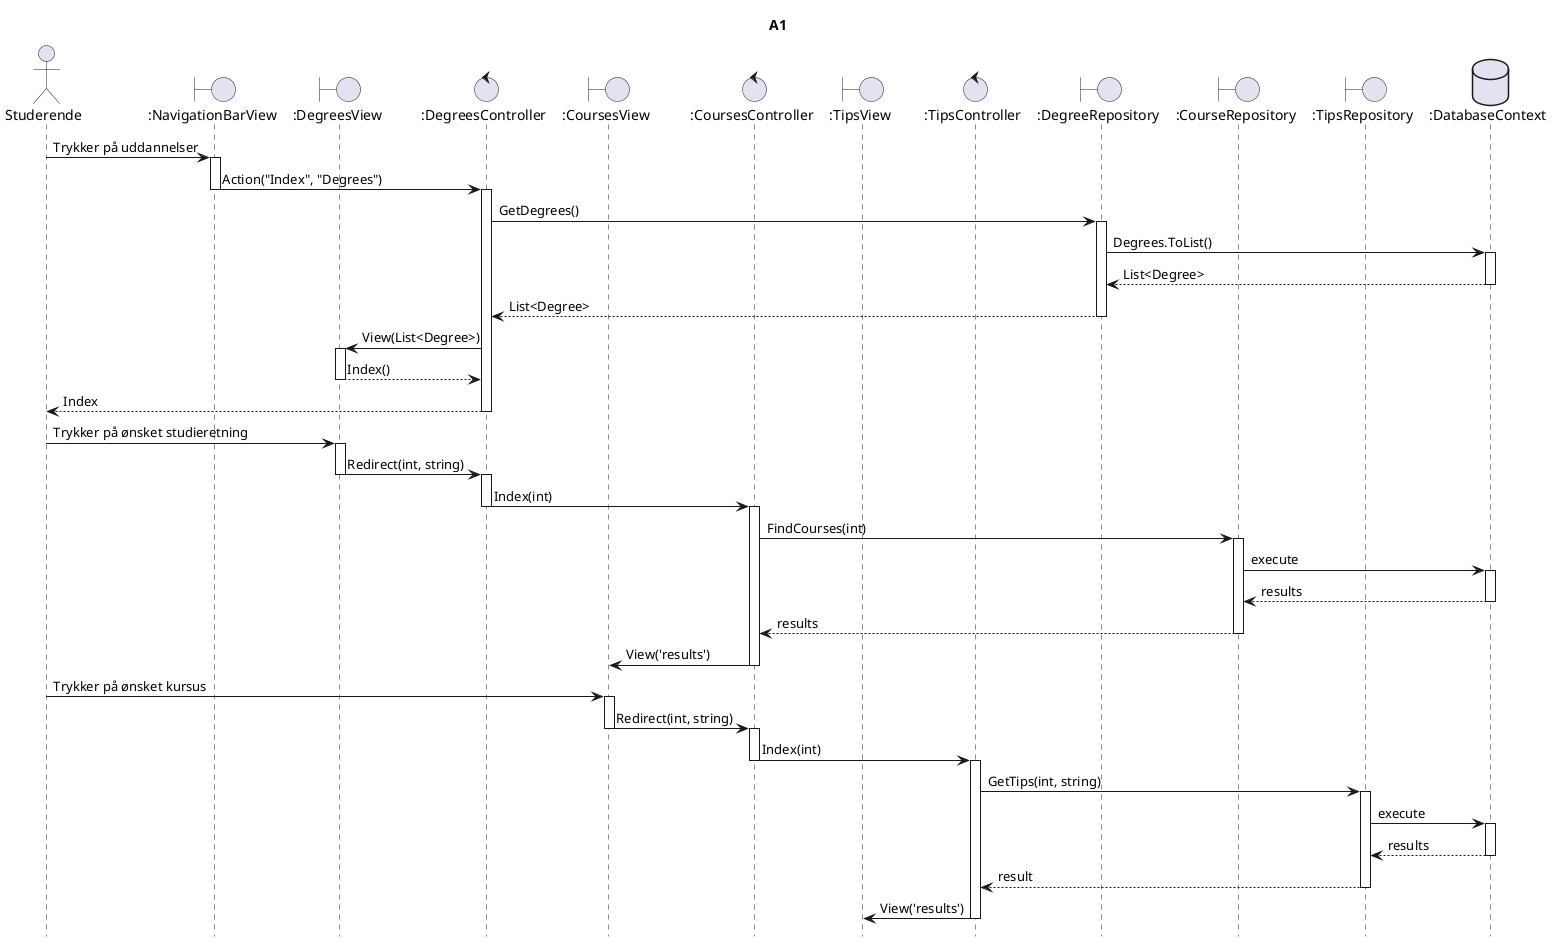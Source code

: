 @startuml
title A1

hide footbox

actor       Studerende       as stud
boundary       ":NavigationBarView"       as navbar
boundary       ":DegreesView"       as degreesindex
control       ":DegreesController"       as degreescont
boundary       ":CoursesView"       as coursesindex
control       ":CoursesController"       as coursescont
boundary       ":TipsView"       as tipsindex
control       ":TipsController"       as tipscont
boundary       ":DegreeRepository"       as degreesrepo
boundary       ":CourseRepository"       as coursesrepo
boundary       ":TipsRepository"       as tipsrepo
database       ":DatabaseContext"       as db

/'entity       TipsModel       as tipsmodel'/

stud -> navbar: Trykker på uddannelser

Activate navbar
navbar -> degreescont: Action("Index", "Degrees")
Deactivate navbar

Activate degreescont
degreescont -> degreesrepo: GetDegrees()

Activate degreesrepo
degreesrepo -> db++: Degrees.ToList()
db --> degreesrepo--: List<Degree>
degreesrepo --> degreescont: List<Degree>
Deactivate degreesrepo

degreescont -> degreesindex: View(List<Degree>)
activate degreesindex
degreesindex --> degreescont: Index()
deactivate degreesindex
degreescont --> stud: Index
Deactivate degreescont

stud -> degreesindex: Trykker på ønsket studieretning

Activate degreesindex
degreesindex -> degreescont: Redirect(int, string)
Deactivate degreesindex

Activate degreescont
degreescont -> coursescont: Index(int)
Deactivate degreescont

Activate coursescont
coursescont -> coursesrepo: FindCourses(int)


Activate coursesrepo
coursesrepo -> db++: execute
db --> coursesrepo--: results
coursesrepo --> coursescont: results
Deactivate coursesrepo

coursescont -> coursesindex: View('results')
Deactivate coursescont

stud -> coursesindex: Trykker på ønsket kursus

Activate coursesindex
coursesindex -> coursescont: Redirect(int, string)
Deactivate coursesindex

Activate coursescont
coursescont -> tipscont: Index(int)
Deactivate coursescont

Activate tipscont
tipscont -> tipsrepo: GetTips(int, string)

Activate tipsrepo
tipsrepo -> db++: execute
db --> tipsrepo--: results
tipsrepo --> tipscont: result
Deactivate tipsrepo

tipscont -> tipsindex: View('results')
Deactivate tipscont


@enduml